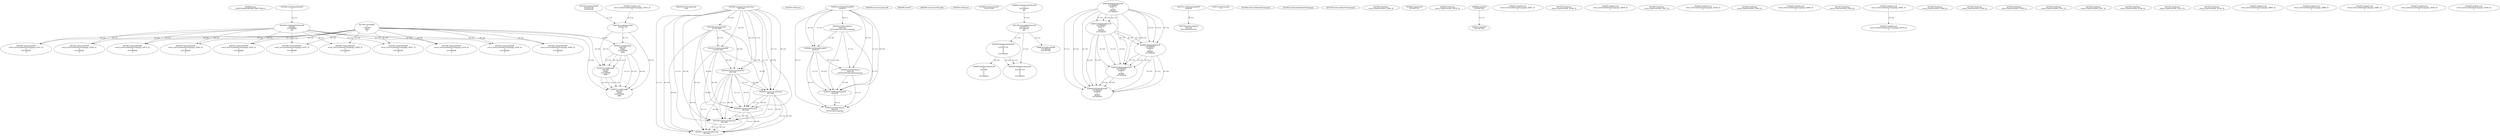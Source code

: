 // Global SCDG with merge call
digraph {
	0 [label="6850628.main
0034150e96a164f5308c1d6477961a7a"]
	1 [label="4254480.GetModuleHandleW
0"]
	2 [label="6844434.SetThreadLocale
1024"]
	3 [label="4243965.InitializeCriticalSection
6917004"]
	4 [label="4243979.GetVersion
"]
	5 [label="4244018.GetModuleHandleW
4244120"]
	6 [label="4244024.GetProcAddress
9441320
GetThreadPreferredUILanguages"]
	5 -> 6 [label="(0-->1)"]
	7 [label="4244044.GetModuleHandleW
4244120"]
	5 -> 7 [label="(1-->1)"]
	5 -> 7 [label="(0-->0)"]
	6 -> 7 [label="(1-->0)"]
	8 [label="4244050.GetProcAddress
9441320
SetThreadPreferredUILanguages"]
	5 -> 8 [label="(0-->1)"]
	6 -> 8 [label="(1-->1)"]
	7 -> 8 [label="(0-->1)"]
	9 [label="4244070.GetModuleHandleW
4244120"]
	5 -> 9 [label="(1-->1)"]
	7 -> 9 [label="(1-->1)"]
	5 -> 9 [label="(0-->0)"]
	6 -> 9 [label="(1-->0)"]
	7 -> 9 [label="(0-->0)"]
	8 -> 9 [label="(1-->0)"]
	10 [label="4244076.GetProcAddress
9441320
GetThreadUILanguage"]
	5 -> 10 [label="(0-->1)"]
	6 -> 10 [label="(1-->1)"]
	7 -> 10 [label="(0-->1)"]
	8 -> 10 [label="(1-->1)"]
	9 -> 10 [label="(0-->1)"]
	11 [label="4250188.GetSystemInfo
2147417660"]
	3 -> 11 [label="(0-->0)"]
	12 [label="6844540.GetCommandLineW
"]
	13 [label="4214413.GetStartupInfoW
2147417624"]
	3 -> 13 [label="(0-->0)"]
	11 -> 13 [label="(0-->0)"]
	14 [label="6844560.GetACP
"]
	15 [label="6844580.GetCurrentThreadId
"]
	16 [label="4250204.GetVersion
"]
	17 [label="4276690.GetVersionExW
2147417420"]
	18 [label="4243306.GetModuleFileNameW
4194304
2147408904
522"]
	1 -> 18 [label="(0-->1)"]
	19 [label="4248064.GetModuleFileNameW
0
2147408370
261"]
	20 [label="4215383.VirtualAlloc
0
1310704
4096
4"]
	21 [label="4246338.RegOpenKeyExW
2147483649
4246772
0
983065
2147408236"]
	22 [label="4245741.GetModuleHandleW
4246160"]
	23 [label="4245758.GetProcAddress
9441320
GetLongPathNameW"]
	22 -> 23 [label="(0-->1)"]
	24 [label="4245785.GetLongPathNameW
2147407710
2147406542
261"]
	19 -> 24 [label="(3-->3)"]
	25 [label="4246556.RegQueryValueExW
0
2147407710
0
0
0
2147408232"]
	24 -> 25 [label="(1-->2)"]
	26 [label="4246599.RegQueryValueExW
0
2147407710
0
0
0
2147408232"]
	24 -> 26 [label="(1-->2)"]
	25 -> 26 [label="(2-->2)"]
	25 -> 26 [label="(6-->6)"]
	27 [label="4246722.RegCloseKey
0"]
	28 [label="4247883.GetUserDefaultUILanguage
"]
	29 [label="4245418.EnterCriticalSection
6917004"]
	3 -> 29 [label="(1-->1)"]
	3 -> 29 [label="(0-->0)"]
	11 -> 29 [label="(0-->0)"]
	13 -> 29 [label="(0-->0)"]
	30 [label="4245454.LeaveCriticalSection
6917004"]
	3 -> 30 [label="(1-->1)"]
	29 -> 30 [label="(1-->1)"]
	3 -> 30 [label="(0-->0)"]
	11 -> 30 [label="(0-->0)"]
	13 -> 30 [label="(0-->0)"]
	29 -> 30 [label="(0-->0)"]
	31 [label="4247923.GetSystemDefaultUILanguage
"]
	32 [label="4245469.LeaveCriticalSection
6917004"]
	3 -> 32 [label="(1-->1)"]
	29 -> 32 [label="(1-->1)"]
	30 -> 32 [label="(1-->1)"]
	3 -> 32 [label="(0-->0)"]
	11 -> 32 [label="(0-->0)"]
	13 -> 32 [label="(0-->0)"]
	29 -> 32 [label="(0-->0)"]
	30 -> 32 [label="(0-->0)"]
	33 [label="4245487.IsValidLocale
retval_GetSystemDefaultUILanguage_32915_32
2"]
	34 [label="4245580.EnterCriticalSection
6917004"]
	3 -> 34 [label="(1-->1)"]
	29 -> 34 [label="(1-->1)"]
	30 -> 34 [label="(1-->1)"]
	32 -> 34 [label="(1-->1)"]
	3 -> 34 [label="(0-->0)"]
	11 -> 34 [label="(0-->0)"]
	13 -> 34 [label="(0-->0)"]
	29 -> 34 [label="(0-->0)"]
	30 -> 34 [label="(0-->0)"]
	32 -> 34 [label="(0-->0)"]
	35 [label="4245621.LeaveCriticalSection
6917004"]
	3 -> 35 [label="(1-->1)"]
	29 -> 35 [label="(1-->1)"]
	30 -> 35 [label="(1-->1)"]
	32 -> 35 [label="(1-->1)"]
	34 -> 35 [label="(1-->1)"]
	3 -> 35 [label="(0-->0)"]
	11 -> 35 [label="(0-->0)"]
	13 -> 35 [label="(0-->0)"]
	29 -> 35 [label="(0-->0)"]
	30 -> 35 [label="(0-->0)"]
	32 -> 35 [label="(0-->0)"]
	34 -> 35 [label="(0-->0)"]
	36 [label="4247558.GetUserDefaultUILanguage
"]
	37 [label="4247567.GetLocaleInfoW
retval_GetUserDefaultUILanguage_33156_32
3
2147408268
4"]
	18 -> 37 [label="(0-->2)"]
	20 -> 37 [label="(4-->4)"]
	38 [label="4247247.FindFirstFileW
3224341740
2147407640"]
	39 [label="4247263.FindClose
retval_FindFirstFileW_33166_32"]
	40 [label="4248145.LoadLibraryExW
3224341740
0
2"]
	38 -> 40 [label="(1-->1)"]
	33 -> 40 [label="(2-->3)"]
	41 [label="4250073.LoadStringW
9441340
65485
2147409468
4096"]
	40 -> 41 [label="(0-->1)"]
	20 -> 41 [label="(3-->4)"]
	42 [label="4246372.RegOpenKeyExW
2147483650
4246772
0
983065
2147408236"]
	21 -> 42 [label="(2-->2)"]
	21 -> 42 [label="(4-->4)"]
	21 -> 42 [label="(5-->5)"]
	43 [label="4245683.CharNextW
2147407716"]
	44 [label="4246014.FindFirstFileW
2147406542
2147407064"]
	24 -> 44 [label="(2-->1)"]
	45 [label="4246032.FindClose
retval_FindFirstFileW_33079_32"]
	46 [label="4246044.lstrlenW
2147407108"]
	47 [label="4246113.lstrlenW
2147407108"]
	46 -> 47 [label="(1-->1)"]
	48 [label="4246635.RegQueryValueExW
0
4247000
0
0
0
2147408232"]
	25 -> 48 [label="(6-->6)"]
	49 [label="4246402.RegOpenKeyExW
2147483649
4246832
0
983065
2147408236"]
	21 -> 49 [label="(1-->1)"]
	21 -> 49 [label="(4-->4)"]
	42 -> 49 [label="(4-->4)"]
	21 -> 49 [label="(5-->5)"]
	42 -> 49 [label="(5-->5)"]
	50 [label="4246432.RegOpenKeyExW
2147483650
4246832
0
983065
2147408236"]
	42 -> 50 [label="(1-->1)"]
	49 -> 50 [label="(2-->2)"]
	21 -> 50 [label="(4-->4)"]
	42 -> 50 [label="(4-->4)"]
	49 -> 50 [label="(4-->4)"]
	21 -> 50 [label="(5-->5)"]
	42 -> 50 [label="(5-->5)"]
	49 -> 50 [label="(5-->5)"]
	51 [label="4246462.RegOpenKeyExW
2147483649
4246884
0
983065
2147408236"]
	21 -> 51 [label="(1-->1)"]
	49 -> 51 [label="(1-->1)"]
	21 -> 51 [label="(4-->4)"]
	42 -> 51 [label="(4-->4)"]
	49 -> 51 [label="(4-->4)"]
	50 -> 51 [label="(4-->4)"]
	21 -> 51 [label="(5-->5)"]
	42 -> 51 [label="(5-->5)"]
	49 -> 51 [label="(5-->5)"]
	50 -> 51 [label="(5-->5)"]
	52 [label="4245487.IsValidLocale
retval_GetUserDefaultUILanguage_32837_32
2"]
	53 [label="4247567.GetLocaleInfoW
retval_GetUserDefaultUILanguage_33026_32
3
2147408268
4"]
	18 -> 53 [label="(0-->2)"]
	20 -> 53 [label="(4-->4)"]
	54 [label="4247263.FindClose
retval_FindFirstFileW_33036_32"]
	55 [label="4245487.IsValidLocale
retval_GetUserDefaultUILanguage_32838_32
2"]
	56 [label="4247567.GetLocaleInfoW
retval_GetUserDefaultUILanguage_33027_32
3
2147408268
4"]
	18 -> 56 [label="(0-->2)"]
	20 -> 56 [label="(4-->4)"]
	57 [label="4247263.FindClose
retval_FindFirstFileW_33037_32"]
	58 [label="4245487.IsValidLocale
retval_GetUserDefaultUILanguage_32839_32
2"]
	59 [label="4247567.GetLocaleInfoW
retval_GetUserDefaultUILanguage_33028_32
3
2147408268
4"]
	18 -> 59 [label="(0-->2)"]
	20 -> 59 [label="(4-->4)"]
	60 [label="4247263.FindClose
retval_FindFirstFileW_33038_32"]
	61 [label="4245487.IsValidLocale
retval_GetUserDefaultUILanguage_32840_32
2"]
	62 [label="4247567.GetLocaleInfoW
retval_GetUserDefaultUILanguage_33029_32
3
2147408268
4"]
	18 -> 62 [label="(0-->2)"]
	20 -> 62 [label="(4-->4)"]
	63 [label="4247263.FindClose
retval_FindFirstFileW_33039_32"]
	64 [label="4245487.IsValidLocale
retval_GetUserDefaultUILanguage_32841_32
2"]
	65 [label="4247567.GetLocaleInfoW
retval_GetUserDefaultUILanguage_33030_32
3
2147408268
4"]
	18 -> 65 [label="(0-->2)"]
	20 -> 65 [label="(4-->4)"]
	66 [label="4247263.FindClose
retval_FindFirstFileW_33040_32"]
	67 [label="4247567.GetLocaleInfoW
retval_GetUserDefaultUILanguage_33105_32
3
2147408268
4"]
	18 -> 67 [label="(0-->2)"]
	20 -> 67 [label="(4-->4)"]
	68 [label="4247263.FindClose
retval_FindFirstFileW_33149_32"]
	69 [label="4247567.GetLocaleInfoW
retval_GetUserDefaultUILanguage_33106_32
3
2147408268
4"]
	18 -> 69 [label="(0-->2)"]
	20 -> 69 [label="(4-->4)"]
	70 [label="4247263.FindClose
retval_FindFirstFileW_33150_32"]
	71 [label="4247567.GetLocaleInfoW
retval_GetUserDefaultUILanguage_33107_32
3
2147408268
4"]
	18 -> 71 [label="(0-->2)"]
	20 -> 71 [label="(4-->4)"]
	72 [label="4247263.FindClose
retval_FindFirstFileW_33151_32"]
	73 [label="4247263.FindClose
retval_FindFirstFileW_33147_32"]
	74 [label="4247263.FindClose
retval_FindFirstFileW_33148_32"]
	75 [label="4250073.LoadStringW
9441340
65484
2147409468
4096"]
	40 -> 75 [label="(0-->1)"]
	41 -> 75 [label="(1-->1)"]
	41 -> 75 [label="(3-->3)"]
	20 -> 75 [label="(3-->4)"]
	41 -> 75 [label="(4-->4)"]
	76 [label="4247567.GetLocaleInfoW
retval_GetUserDefaultUILanguage_33474_32
3
2147408268
4"]
	18 -> 76 [label="(0-->2)"]
	20 -> 76 [label="(4-->4)"]
	77 [label="4247263.FindClose
retval_FindFirstFileW_33515_32"]
	78 [label="4247567.GetLocaleInfoW
retval_GetUserDefaultUILanguage_33185_32
3
2147408268
4"]
	18 -> 78 [label="(0-->2)"]
	20 -> 78 [label="(4-->4)"]
	79 [label="4247263.FindClose
retval_FindFirstFileW_33195_32"]
	80 [label="4245487.IsValidLocale
retval_GetUserDefaultUILanguage_32885_32
2"]
	81 [label="4245487.IsValidLocale
retval_GetUserDefaultUILanguage_32886_32
2"]
	82 [label="4245487.IsValidLocale
retval_GetUserDefaultUILanguage_32887_32
2"]
	83 [label="4245487.IsValidLocale
retval_GetSystemDefaultUILanguage_32914_32
2"]
	64 -> 83 [label="(2-->2)"]
	84 [label="4245487.IsValidLocale
retval_GetSystemDefaultUILanguage_32916_32
2"]
	85 [label="4250073.LoadStringW
9441340
65483
2147409468
4096"]
	40 -> 85 [label="(0-->1)"]
	41 -> 85 [label="(1-->1)"]
	75 -> 85 [label="(1-->1)"]
	41 -> 85 [label="(3-->3)"]
	75 -> 85 [label="(3-->3)"]
	20 -> 85 [label="(3-->4)"]
	41 -> 85 [label="(4-->4)"]
	75 -> 85 [label="(4-->4)"]
	86 [label="4245487.IsValidLocale
retval_GetUserDefaultUILanguage_32939_32
2"]
}

